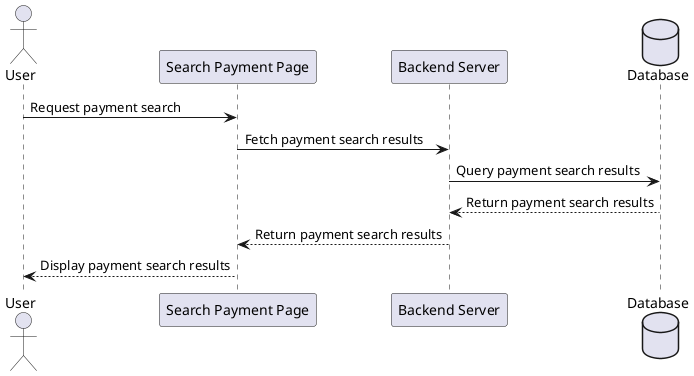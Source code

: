 @startuml
actor User
participant "Search Payment Page" as SearchPaymentPage
participant "Backend Server" as BackendServer
database Database

User -> SearchPaymentPage: Request payment search
SearchPaymentPage -> BackendServer: Fetch payment search results
BackendServer -> Database: Query payment search results
Database --> BackendServer: Return payment search results
BackendServer --> SearchPaymentPage: Return payment search results
SearchPaymentPage --> User: Display payment search results
@enduml
